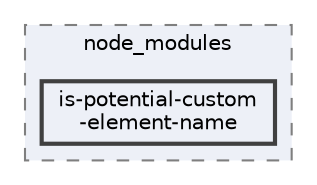 digraph "pkiclassroomrescheduler/src/main/frontend/node_modules/is-potential-custom-element-name"
{
 // LATEX_PDF_SIZE
  bgcolor="transparent";
  edge [fontname=Helvetica,fontsize=10,labelfontname=Helvetica,labelfontsize=10];
  node [fontname=Helvetica,fontsize=10,shape=box,height=0.2,width=0.4];
  compound=true
  subgraph clusterdir_72953eda66ccb3a2722c28e1c3e6c23b {
    graph [ bgcolor="#edf0f7", pencolor="grey50", label="node_modules", fontname=Helvetica,fontsize=10 style="filled,dashed", URL="dir_72953eda66ccb3a2722c28e1c3e6c23b.html",tooltip=""]
  dir_9bd7dd900ad00b8357abafcf99f1aeaf [label="is-potential-custom\l-element-name", fillcolor="#edf0f7", color="grey25", style="filled,bold", URL="dir_9bd7dd900ad00b8357abafcf99f1aeaf.html",tooltip=""];
  }
}
